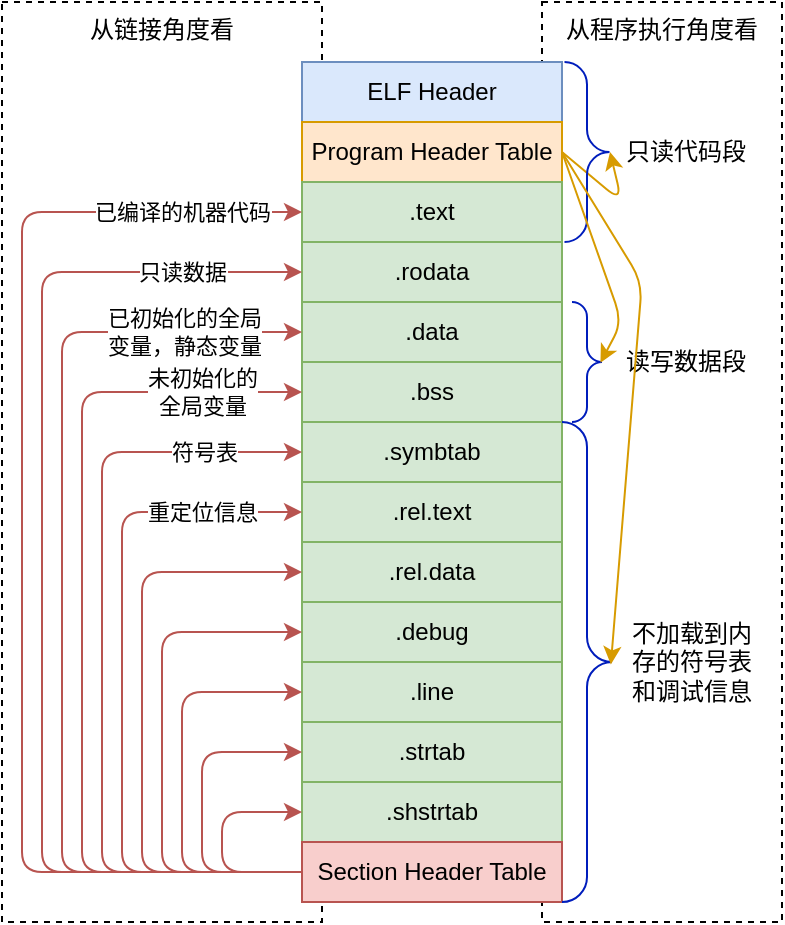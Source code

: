 <mxfile version="20.8.16" type="device"><diagram id="Z1Hzy3S9XOalT-T0jCd6" name="elf文件结构"><mxGraphModel dx="1583" dy="769" grid="1" gridSize="10" guides="1" tooltips="1" connect="1" arrows="1" fold="1" page="1" pageScale="1" pageWidth="827" pageHeight="1169" math="0" shadow="0"><root><mxCell id="0"/><mxCell id="1" parent="0"/><mxCell id="icBmxK10axzJTGVZQjxz-47" value="从程序执行角度看" style="rounded=0;whiteSpace=wrap;html=1;strokeColor=#000000;align=center;fillColor=none;dashed=1;verticalAlign=top;" parent="1" vertex="1"><mxGeometry x="390" y="90" width="120" height="460" as="geometry"/></mxCell><mxCell id="icBmxK10axzJTGVZQjxz-45" value="从链接角度看" style="rounded=0;whiteSpace=wrap;html=1;strokeColor=#000000;align=center;fillColor=none;dashed=1;verticalAlign=top;" parent="1" vertex="1"><mxGeometry x="120" y="90" width="160" height="460" as="geometry"/></mxCell><mxCell id="icBmxK10axzJTGVZQjxz-1" value="ELF Header" style="rounded=0;whiteSpace=wrap;html=1;fillColor=#dae8fc;strokeColor=#6c8ebf;" parent="1" vertex="1"><mxGeometry x="270" y="120" width="130" height="30" as="geometry"/></mxCell><mxCell id="icBmxK10axzJTGVZQjxz-37" style="rounded=1;orthogonalLoop=1;jettySize=auto;html=1;exitX=1;exitY=0.5;exitDx=0;exitDy=0;fillColor=#ffe6cc;strokeColor=#d79b00;" parent="1" source="icBmxK10axzJTGVZQjxz-2" edge="1"><mxGeometry relative="1" as="geometry"><mxPoint x="424" y="165" as="targetPoint"/><Array as="points"><mxPoint x="430" y="190"/></Array></mxGeometry></mxCell><mxCell id="icBmxK10axzJTGVZQjxz-2" value="Program Header Table" style="rounded=0;whiteSpace=wrap;html=1;fillColor=#ffe6cc;strokeColor=#d79b00;" parent="1" vertex="1"><mxGeometry x="270" y="150" width="130" height="30" as="geometry"/></mxCell><mxCell id="icBmxK10axzJTGVZQjxz-3" value=".text" style="rounded=0;whiteSpace=wrap;html=1;fillColor=#d5e8d4;strokeColor=#82b366;" parent="1" vertex="1"><mxGeometry x="270" y="180" width="130" height="30" as="geometry"/></mxCell><mxCell id="icBmxK10axzJTGVZQjxz-4" value=".rodata" style="rounded=0;whiteSpace=wrap;html=1;fillColor=#d5e8d4;strokeColor=#82b366;" parent="1" vertex="1"><mxGeometry x="270" y="210" width="130" height="30" as="geometry"/></mxCell><mxCell id="icBmxK10axzJTGVZQjxz-5" value=".data" style="rounded=0;whiteSpace=wrap;html=1;fillColor=#d5e8d4;strokeColor=#82b366;" parent="1" vertex="1"><mxGeometry x="270" y="240" width="130" height="30" as="geometry"/></mxCell><mxCell id="icBmxK10axzJTGVZQjxz-6" value=".bss" style="rounded=0;whiteSpace=wrap;html=1;fillColor=#d5e8d4;strokeColor=#82b366;" parent="1" vertex="1"><mxGeometry x="270" y="270" width="130" height="30" as="geometry"/></mxCell><mxCell id="icBmxK10axzJTGVZQjxz-7" value=".symbtab" style="rounded=0;whiteSpace=wrap;html=1;fillColor=#d5e8d4;strokeColor=#82b366;" parent="1" vertex="1"><mxGeometry x="270" y="300" width="130" height="30" as="geometry"/></mxCell><mxCell id="icBmxK10axzJTGVZQjxz-8" value=".rel.text" style="rounded=0;whiteSpace=wrap;html=1;fillColor=#d5e8d4;strokeColor=#82b366;" parent="1" vertex="1"><mxGeometry x="270" y="330" width="130" height="30" as="geometry"/></mxCell><mxCell id="icBmxK10axzJTGVZQjxz-9" value=".rel.data" style="rounded=0;whiteSpace=wrap;html=1;fillColor=#d5e8d4;strokeColor=#82b366;" parent="1" vertex="1"><mxGeometry x="270" y="360" width="130" height="30" as="geometry"/></mxCell><mxCell id="icBmxK10axzJTGVZQjxz-10" value=".debug" style="rounded=0;whiteSpace=wrap;html=1;fillColor=#d5e8d4;strokeColor=#82b366;" parent="1" vertex="1"><mxGeometry x="270" y="390" width="130" height="30" as="geometry"/></mxCell><mxCell id="icBmxK10axzJTGVZQjxz-11" value=".line" style="rounded=0;whiteSpace=wrap;html=1;fillColor=#d5e8d4;strokeColor=#82b366;" parent="1" vertex="1"><mxGeometry x="270" y="420" width="130" height="30" as="geometry"/></mxCell><mxCell id="icBmxK10axzJTGVZQjxz-12" value=".strtab" style="rounded=0;whiteSpace=wrap;html=1;fillColor=#d5e8d4;strokeColor=#82b366;" parent="1" vertex="1"><mxGeometry x="270" y="450" width="130" height="30" as="geometry"/></mxCell><mxCell id="icBmxK10axzJTGVZQjxz-13" value=".shstrtab" style="rounded=0;whiteSpace=wrap;html=1;fillColor=#d5e8d4;strokeColor=#82b366;" parent="1" vertex="1"><mxGeometry x="270" y="480" width="130" height="30" as="geometry"/></mxCell><mxCell id="icBmxK10axzJTGVZQjxz-16" style="edgeStyle=orthogonalEdgeStyle;rounded=1;orthogonalLoop=1;jettySize=auto;html=1;exitX=0;exitY=0.5;exitDx=0;exitDy=0;entryX=0;entryY=0.5;entryDx=0;entryDy=0;fillColor=#f8cecc;strokeColor=#b85450;" parent="1" source="icBmxK10axzJTGVZQjxz-14" target="icBmxK10axzJTGVZQjxz-3" edge="1"><mxGeometry relative="1" as="geometry"><Array as="points"><mxPoint x="130" y="525"/><mxPoint x="130" y="195"/></Array></mxGeometry></mxCell><mxCell id="icBmxK10axzJTGVZQjxz-18" value="已编译的机器代码" style="edgeLabel;html=1;align=center;verticalAlign=middle;resizable=0;points=[];" parent="icBmxK10axzJTGVZQjxz-16" vertex="1" connectable="0"><mxGeometry x="0.747" y="1" relative="1" as="geometry"><mxPoint x="17" y="1" as="offset"/></mxGeometry></mxCell><mxCell id="icBmxK10axzJTGVZQjxz-19" style="edgeStyle=orthogonalEdgeStyle;rounded=1;orthogonalLoop=1;jettySize=auto;html=1;exitX=0;exitY=0.5;exitDx=0;exitDy=0;entryX=0;entryY=0.5;entryDx=0;entryDy=0;fillColor=#f8cecc;strokeColor=#b85450;" parent="1" source="icBmxK10axzJTGVZQjxz-14" target="icBmxK10axzJTGVZQjxz-4" edge="1"><mxGeometry relative="1" as="geometry"><Array as="points"><mxPoint x="140" y="525"/><mxPoint x="140" y="225"/></Array></mxGeometry></mxCell><mxCell id="icBmxK10axzJTGVZQjxz-20" value="只读数据" style="edgeLabel;html=1;align=center;verticalAlign=middle;resizable=0;points=[];" parent="icBmxK10axzJTGVZQjxz-19" vertex="1" connectable="0"><mxGeometry x="0.76" relative="1" as="geometry"><mxPoint x="7" as="offset"/></mxGeometry></mxCell><mxCell id="icBmxK10axzJTGVZQjxz-21" style="edgeStyle=orthogonalEdgeStyle;rounded=1;orthogonalLoop=1;jettySize=auto;html=1;exitX=0;exitY=0.5;exitDx=0;exitDy=0;entryX=0;entryY=0.5;entryDx=0;entryDy=0;fillColor=#f8cecc;strokeColor=#b85450;" parent="1" source="icBmxK10axzJTGVZQjxz-14" target="icBmxK10axzJTGVZQjxz-5" edge="1"><mxGeometry relative="1" as="geometry"><Array as="points"><mxPoint x="150" y="525"/><mxPoint x="150" y="255"/></Array></mxGeometry></mxCell><mxCell id="icBmxK10axzJTGVZQjxz-22" value="已初始化的全局&lt;br&gt;变量，静态变量" style="edgeLabel;html=1;align=center;verticalAlign=middle;resizable=0;points=[];" parent="icBmxK10axzJTGVZQjxz-21" vertex="1" connectable="0"><mxGeometry x="0.739" relative="1" as="geometry"><mxPoint x="7" as="offset"/></mxGeometry></mxCell><mxCell id="icBmxK10axzJTGVZQjxz-23" style="edgeStyle=orthogonalEdgeStyle;rounded=1;orthogonalLoop=1;jettySize=auto;html=1;exitX=0;exitY=0.5;exitDx=0;exitDy=0;entryX=0;entryY=0.5;entryDx=0;entryDy=0;fillColor=#f8cecc;strokeColor=#b85450;" parent="1" source="icBmxK10axzJTGVZQjxz-14" target="icBmxK10axzJTGVZQjxz-6" edge="1"><mxGeometry relative="1" as="geometry"><Array as="points"><mxPoint x="160" y="525"/><mxPoint x="160" y="285"/></Array></mxGeometry></mxCell><mxCell id="icBmxK10axzJTGVZQjxz-24" value="未初始化的&lt;br&gt;全局变量" style="edgeLabel;html=1;align=center;verticalAlign=middle;resizable=0;points=[];" parent="icBmxK10axzJTGVZQjxz-23" vertex="1" connectable="0"><mxGeometry x="0.831" relative="1" as="geometry"><mxPoint x="-11" as="offset"/></mxGeometry></mxCell><mxCell id="icBmxK10axzJTGVZQjxz-28" style="edgeStyle=orthogonalEdgeStyle;rounded=1;orthogonalLoop=1;jettySize=auto;html=1;exitX=0;exitY=0.5;exitDx=0;exitDy=0;entryX=0;entryY=0.5;entryDx=0;entryDy=0;fillColor=#f8cecc;strokeColor=#b85450;" parent="1" source="icBmxK10axzJTGVZQjxz-14" target="icBmxK10axzJTGVZQjxz-8" edge="1"><mxGeometry relative="1" as="geometry"><Array as="points"><mxPoint x="180" y="525"/><mxPoint x="180" y="345"/></Array></mxGeometry></mxCell><mxCell id="icBmxK10axzJTGVZQjxz-29" value="重定位信息" style="edgeLabel;html=1;align=center;verticalAlign=middle;resizable=0;points=[];" parent="icBmxK10axzJTGVZQjxz-28" vertex="1" connectable="0"><mxGeometry x="0.72" y="-2" relative="1" as="geometry"><mxPoint y="-2" as="offset"/></mxGeometry></mxCell><mxCell id="icBmxK10axzJTGVZQjxz-30" style="edgeStyle=orthogonalEdgeStyle;rounded=1;orthogonalLoop=1;jettySize=auto;html=1;exitX=0;exitY=0.5;exitDx=0;exitDy=0;entryX=0;entryY=0.5;entryDx=0;entryDy=0;fillColor=#f8cecc;strokeColor=#b85450;" parent="1" source="icBmxK10axzJTGVZQjxz-14" target="icBmxK10axzJTGVZQjxz-9" edge="1"><mxGeometry relative="1" as="geometry"><Array as="points"><mxPoint x="190" y="525"/><mxPoint x="190" y="375"/></Array></mxGeometry></mxCell><mxCell id="icBmxK10axzJTGVZQjxz-31" style="edgeStyle=orthogonalEdgeStyle;rounded=1;orthogonalLoop=1;jettySize=auto;html=1;exitX=0;exitY=0.5;exitDx=0;exitDy=0;entryX=0;entryY=0.5;entryDx=0;entryDy=0;fillColor=#f8cecc;strokeColor=#b85450;" parent="1" source="icBmxK10axzJTGVZQjxz-14" target="icBmxK10axzJTGVZQjxz-10" edge="1"><mxGeometry relative="1" as="geometry"><Array as="points"><mxPoint x="200" y="525"/><mxPoint x="200" y="405"/></Array></mxGeometry></mxCell><mxCell id="icBmxK10axzJTGVZQjxz-32" style="edgeStyle=orthogonalEdgeStyle;rounded=1;orthogonalLoop=1;jettySize=auto;html=1;exitX=0;exitY=0.5;exitDx=0;exitDy=0;entryX=0;entryY=0.5;entryDx=0;entryDy=0;fillColor=#f8cecc;strokeColor=#b85450;" parent="1" source="icBmxK10axzJTGVZQjxz-14" target="icBmxK10axzJTGVZQjxz-11" edge="1"><mxGeometry relative="1" as="geometry"><Array as="points"><mxPoint x="210" y="525"/><mxPoint x="210" y="435"/></Array></mxGeometry></mxCell><mxCell id="icBmxK10axzJTGVZQjxz-33" style="edgeStyle=orthogonalEdgeStyle;rounded=1;orthogonalLoop=1;jettySize=auto;html=1;exitX=0;exitY=0.5;exitDx=0;exitDy=0;entryX=0;entryY=0.5;entryDx=0;entryDy=0;fillColor=#f8cecc;strokeColor=#b85450;" parent="1" source="icBmxK10axzJTGVZQjxz-14" target="icBmxK10axzJTGVZQjxz-12" edge="1"><mxGeometry relative="1" as="geometry"><Array as="points"><mxPoint x="220" y="525"/><mxPoint x="220" y="465"/></Array></mxGeometry></mxCell><mxCell id="icBmxK10axzJTGVZQjxz-34" style="edgeStyle=orthogonalEdgeStyle;rounded=1;orthogonalLoop=1;jettySize=auto;html=1;exitX=0;exitY=0.5;exitDx=0;exitDy=0;entryX=0;entryY=0.5;entryDx=0;entryDy=0;fillColor=#f8cecc;strokeColor=#b85450;" parent="1" source="icBmxK10axzJTGVZQjxz-14" target="icBmxK10axzJTGVZQjxz-13" edge="1"><mxGeometry relative="1" as="geometry"><Array as="points"><mxPoint x="230" y="525"/><mxPoint x="230" y="495"/></Array></mxGeometry></mxCell><mxCell id="icBmxK10axzJTGVZQjxz-14" value="Section Header Table" style="rounded=0;whiteSpace=wrap;html=1;fillColor=#f8cecc;strokeColor=#b85450;" parent="1" vertex="1"><mxGeometry x="270" y="510" width="130" height="30" as="geometry"/></mxCell><mxCell id="icBmxK10axzJTGVZQjxz-26" style="edgeStyle=orthogonalEdgeStyle;rounded=1;orthogonalLoop=1;jettySize=auto;html=1;exitDx=0;exitDy=0;fillColor=#f8cecc;strokeColor=#b85450;exitX=0;exitY=0.5;" parent="1" source="icBmxK10axzJTGVZQjxz-14" edge="1"><mxGeometry relative="1" as="geometry"><mxPoint x="280" y="535" as="sourcePoint"/><mxPoint x="270" y="315" as="targetPoint"/><Array as="points"><mxPoint x="170" y="525"/><mxPoint x="170" y="315"/></Array></mxGeometry></mxCell><mxCell id="icBmxK10axzJTGVZQjxz-27" value="符号表" style="edgeLabel;html=1;align=center;verticalAlign=middle;resizable=0;points=[];" parent="icBmxK10axzJTGVZQjxz-26" vertex="1" connectable="0"><mxGeometry x="0.831" relative="1" as="geometry"><mxPoint x="-15" as="offset"/></mxGeometry></mxCell><mxCell id="icBmxK10axzJTGVZQjxz-36" value="" style="labelPosition=right;align=left;strokeWidth=1;shape=mxgraph.mockup.markup.curlyBrace;html=1;shadow=0;dashed=0;direction=north;flipH=1;fillColor=#0050ef;strokeColor=#001DBC;fontColor=#ffffff;" parent="1" vertex="1"><mxGeometry x="400" y="120" width="25" height="90" as="geometry"/></mxCell><mxCell id="icBmxK10axzJTGVZQjxz-38" value="不加载到内存的符号表和调试信息" style="text;html=1;strokeColor=none;fillColor=none;align=center;verticalAlign=middle;whiteSpace=wrap;rounded=0;" parent="1" vertex="1"><mxGeometry x="430" y="395" width="70" height="50" as="geometry"/></mxCell><mxCell id="icBmxK10axzJTGVZQjxz-39" value="" style="labelPosition=right;align=left;strokeWidth=1;shape=mxgraph.mockup.markup.curlyBrace;html=1;shadow=0;dashed=0;direction=north;flipH=1;fillColor=#0050ef;strokeColor=#001DBC;fontColor=#ffffff;" parent="1" vertex="1"><mxGeometry x="400" y="240" width="25" height="60" as="geometry"/></mxCell><mxCell id="icBmxK10axzJTGVZQjxz-40" style="rounded=1;orthogonalLoop=1;jettySize=auto;html=1;exitX=1;exitY=0.5;exitDx=0;exitDy=0;fillColor=#ffe6cc;strokeColor=#d79b00;entryX=0.494;entryY=0.231;entryDx=0;entryDy=0;entryPerimeter=0;" parent="1" source="icBmxK10axzJTGVZQjxz-2" target="icBmxK10axzJTGVZQjxz-39" edge="1"><mxGeometry relative="1" as="geometry"><mxPoint x="470" y="267" as="targetPoint"/><mxPoint x="410" y="175" as="sourcePoint"/><Array as="points"><mxPoint x="430" y="250"/></Array></mxGeometry></mxCell><mxCell id="icBmxK10axzJTGVZQjxz-41" value="读写数据段" style="text;html=1;strokeColor=none;fillColor=none;align=center;verticalAlign=middle;whiteSpace=wrap;rounded=0;" parent="1" vertex="1"><mxGeometry x="427" y="260" width="70" height="20" as="geometry"/></mxCell><mxCell id="icBmxK10axzJTGVZQjxz-42" value="只读代码段" style="text;html=1;strokeColor=none;fillColor=none;align=center;verticalAlign=middle;whiteSpace=wrap;rounded=0;" parent="1" vertex="1"><mxGeometry x="427" y="155" width="70" height="20" as="geometry"/></mxCell><mxCell id="icBmxK10axzJTGVZQjxz-43" value="" style="labelPosition=right;align=left;strokeWidth=1;shape=mxgraph.mockup.markup.curlyBrace;html=1;shadow=0;dashed=0;direction=north;flipH=1;fillColor=#0050ef;strokeColor=#001DBC;fontColor=#ffffff;" parent="1" vertex="1"><mxGeometry x="400" y="300" width="25" height="240" as="geometry"/></mxCell><mxCell id="icBmxK10axzJTGVZQjxz-44" style="rounded=1;orthogonalLoop=1;jettySize=auto;html=1;fillColor=#ffe6cc;strokeColor=#d79b00;entryX=0.495;entryY=0.023;entryDx=0;entryDy=0;entryPerimeter=0;exitX=1;exitY=0.5;exitDx=0;exitDy=0;" parent="1" source="icBmxK10axzJTGVZQjxz-2" target="icBmxK10axzJTGVZQjxz-43" edge="1"><mxGeometry relative="1" as="geometry"><mxPoint x="429.225" y="280.36" as="targetPoint"/><mxPoint x="550" y="210" as="sourcePoint"/><Array as="points"><mxPoint x="440" y="230"/></Array></mxGeometry></mxCell></root></mxGraphModel></diagram></mxfile>